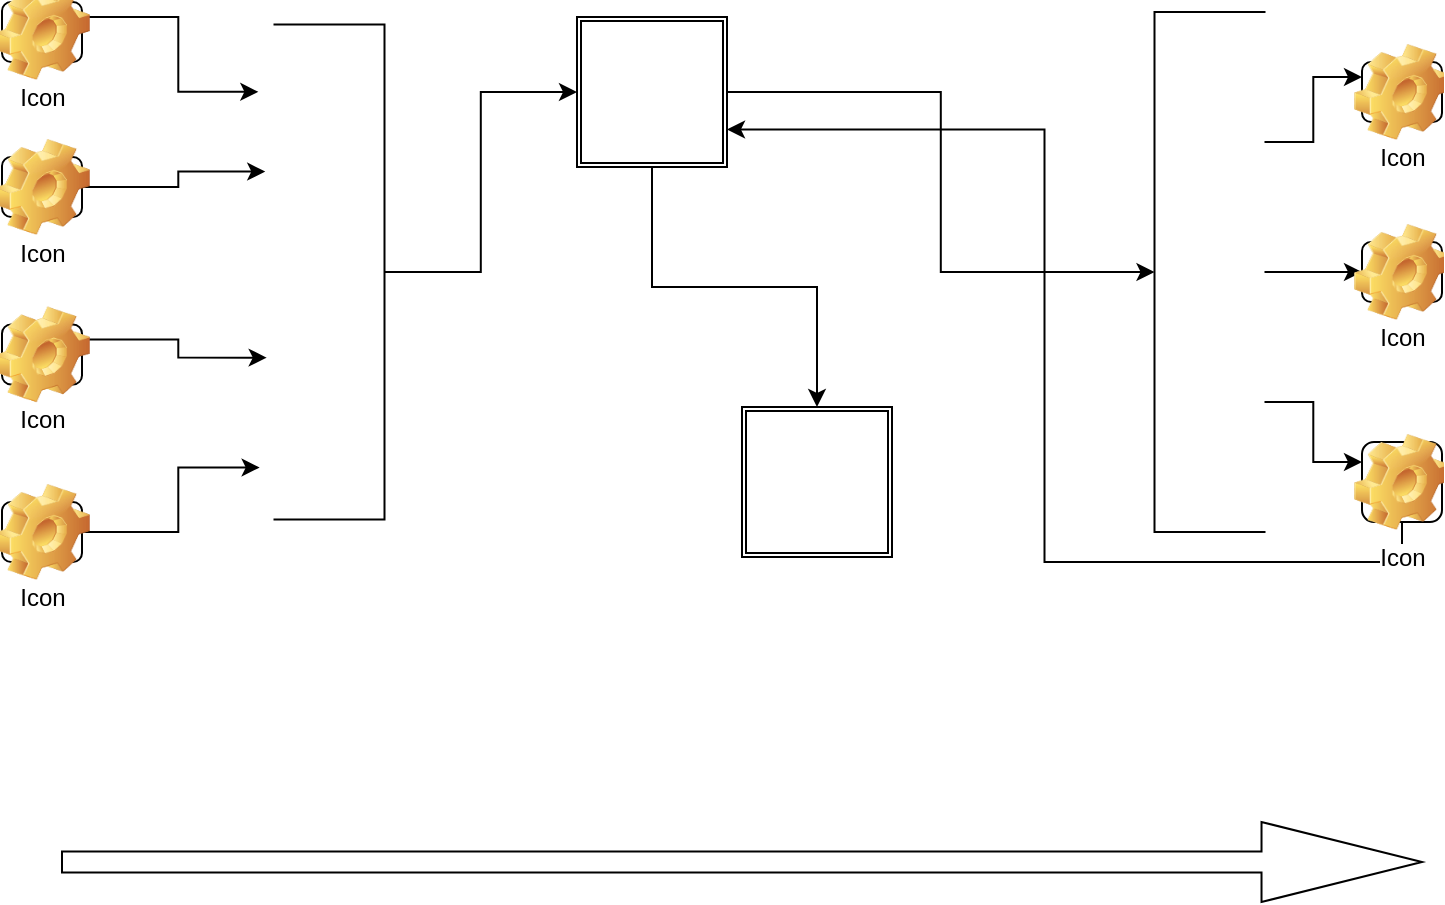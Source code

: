<mxfile version="21.7.5" type="github">
  <diagram name="Page-1" id="yl21vXkyTCCFEKCny2P4">
    <mxGraphModel dx="1354" dy="819" grid="1" gridSize="10" guides="1" tooltips="1" connect="1" arrows="1" fold="1" page="1" pageScale="1" pageWidth="850" pageHeight="1100" math="0" shadow="0">
      <root>
        <mxCell id="0" />
        <mxCell id="1" parent="0" />
        <mxCell id="gVlSr6f9WcLV7gRag2G1-42" style="edgeStyle=orthogonalEdgeStyle;rounded=0;orthogonalLoop=1;jettySize=auto;html=1;exitX=0.5;exitY=1;exitDx=0;exitDy=0;entryX=0;entryY=0.5;entryDx=0;entryDy=0;" edge="1" parent="1" source="gVlSr6f9WcLV7gRag2G1-4" target="gVlSr6f9WcLV7gRag2G1-7">
          <mxGeometry relative="1" as="geometry" />
        </mxCell>
        <mxCell id="gVlSr6f9WcLV7gRag2G1-4" value="" style="shape=partialRectangle;whiteSpace=wrap;html=1;bottom=1;right=1;left=1;top=0;fillColor=none;routingCenterX=-0.5;rotation=-90;" vertex="1" parent="1">
          <mxGeometry x="100" y="217.5" width="247.5" height="55" as="geometry" />
        </mxCell>
        <mxCell id="gVlSr6f9WcLV7gRag2G1-29" style="edgeStyle=orthogonalEdgeStyle;rounded=0;orthogonalLoop=1;jettySize=auto;html=1;exitX=0.75;exitY=0;exitDx=0;exitDy=0;entryX=0;entryY=0.25;entryDx=0;entryDy=0;" edge="1" parent="1" source="gVlSr6f9WcLV7gRag2G1-9" target="gVlSr6f9WcLV7gRag2G1-28">
          <mxGeometry relative="1" as="geometry" />
        </mxCell>
        <mxCell id="gVlSr6f9WcLV7gRag2G1-30" style="edgeStyle=orthogonalEdgeStyle;rounded=0;orthogonalLoop=1;jettySize=auto;html=1;exitX=0.5;exitY=0;exitDx=0;exitDy=0;entryX=0;entryY=0.5;entryDx=0;entryDy=0;" edge="1" parent="1" source="gVlSr6f9WcLV7gRag2G1-9" target="gVlSr6f9WcLV7gRag2G1-27">
          <mxGeometry relative="1" as="geometry" />
        </mxCell>
        <mxCell id="gVlSr6f9WcLV7gRag2G1-31" style="edgeStyle=orthogonalEdgeStyle;rounded=0;orthogonalLoop=1;jettySize=auto;html=1;exitX=0.25;exitY=0;exitDx=0;exitDy=0;entryX=0;entryY=0.25;entryDx=0;entryDy=0;" edge="1" parent="1" source="gVlSr6f9WcLV7gRag2G1-9" target="gVlSr6f9WcLV7gRag2G1-26">
          <mxGeometry relative="1" as="geometry" />
        </mxCell>
        <mxCell id="gVlSr6f9WcLV7gRag2G1-9" value="" style="shape=partialRectangle;whiteSpace=wrap;html=1;bottom=1;right=1;left=1;top=0;fillColor=none;routingCenterX=-0.5;rotation=90;" vertex="1" parent="1">
          <mxGeometry x="533.75" y="217.5" width="260" height="55" as="geometry" />
        </mxCell>
        <mxCell id="gVlSr6f9WcLV7gRag2G1-37" style="edgeStyle=orthogonalEdgeStyle;rounded=0;orthogonalLoop=1;jettySize=auto;html=1;exitX=1;exitY=0.25;exitDx=0;exitDy=0;entryX=0.864;entryY=-0.147;entryDx=0;entryDy=0;entryPerimeter=0;" edge="1" parent="1" source="gVlSr6f9WcLV7gRag2G1-10" target="gVlSr6f9WcLV7gRag2G1-4">
          <mxGeometry relative="1" as="geometry" />
        </mxCell>
        <mxCell id="gVlSr6f9WcLV7gRag2G1-10" value="Icon" style="icon;html=1;image=img/clipart/Gear_128x128.png" vertex="1" parent="1">
          <mxGeometry x="60" y="110" width="40" height="30" as="geometry" />
        </mxCell>
        <mxCell id="gVlSr6f9WcLV7gRag2G1-38" style="edgeStyle=orthogonalEdgeStyle;rounded=0;orthogonalLoop=1;jettySize=auto;html=1;exitX=1;exitY=0.5;exitDx=0;exitDy=0;entryX=0.703;entryY=-0.084;entryDx=0;entryDy=0;entryPerimeter=0;" edge="1" parent="1" source="gVlSr6f9WcLV7gRag2G1-11" target="gVlSr6f9WcLV7gRag2G1-4">
          <mxGeometry relative="1" as="geometry" />
        </mxCell>
        <mxCell id="gVlSr6f9WcLV7gRag2G1-11" value="Icon" style="icon;html=1;image=img/clipart/Gear_128x128.png" vertex="1" parent="1">
          <mxGeometry x="60" y="187.5" width="40" height="30" as="geometry" />
        </mxCell>
        <mxCell id="gVlSr6f9WcLV7gRag2G1-39" style="edgeStyle=orthogonalEdgeStyle;rounded=0;orthogonalLoop=1;jettySize=auto;html=1;exitX=1;exitY=0.25;exitDx=0;exitDy=0;entryX=0.327;entryY=-0.071;entryDx=0;entryDy=0;entryPerimeter=0;" edge="1" parent="1" source="gVlSr6f9WcLV7gRag2G1-12" target="gVlSr6f9WcLV7gRag2G1-4">
          <mxGeometry relative="1" as="geometry" />
        </mxCell>
        <mxCell id="gVlSr6f9WcLV7gRag2G1-12" value="Icon" style="icon;html=1;image=img/clipart/Gear_128x128.png" vertex="1" parent="1">
          <mxGeometry x="60" y="271.25" width="40" height="30" as="geometry" />
        </mxCell>
        <mxCell id="gVlSr6f9WcLV7gRag2G1-40" style="edgeStyle=orthogonalEdgeStyle;rounded=0;orthogonalLoop=1;jettySize=auto;html=1;exitX=1;exitY=0.5;exitDx=0;exitDy=0;entryX=0.105;entryY=-0.135;entryDx=0;entryDy=0;entryPerimeter=0;" edge="1" parent="1" source="gVlSr6f9WcLV7gRag2G1-13" target="gVlSr6f9WcLV7gRag2G1-4">
          <mxGeometry relative="1" as="geometry" />
        </mxCell>
        <mxCell id="gVlSr6f9WcLV7gRag2G1-13" value="Icon" style="icon;html=1;image=img/clipart/Gear_128x128.png" vertex="1" parent="1">
          <mxGeometry x="60" y="360" width="40" height="30" as="geometry" />
        </mxCell>
        <mxCell id="gVlSr6f9WcLV7gRag2G1-24" style="edgeStyle=orthogonalEdgeStyle;rounded=0;orthogonalLoop=1;jettySize=auto;html=1;exitX=1;exitY=0.5;exitDx=0;exitDy=0;entryX=0.5;entryY=1;entryDx=0;entryDy=0;" edge="1" parent="1" source="gVlSr6f9WcLV7gRag2G1-7" target="gVlSr6f9WcLV7gRag2G1-9">
          <mxGeometry relative="1" as="geometry" />
        </mxCell>
        <mxCell id="gVlSr6f9WcLV7gRag2G1-36" style="edgeStyle=orthogonalEdgeStyle;rounded=0;orthogonalLoop=1;jettySize=auto;html=1;exitX=0.5;exitY=1;exitDx=0;exitDy=0;entryX=0.5;entryY=0;entryDx=0;entryDy=0;" edge="1" parent="1" source="gVlSr6f9WcLV7gRag2G1-7" target="gVlSr6f9WcLV7gRag2G1-35">
          <mxGeometry relative="1" as="geometry" />
        </mxCell>
        <mxCell id="gVlSr6f9WcLV7gRag2G1-7" value="" style="shape=ext;double=1;whiteSpace=wrap;html=1;aspect=fixed;" vertex="1" parent="1">
          <mxGeometry x="347.5" y="117.5" width="75" height="75" as="geometry" />
        </mxCell>
        <mxCell id="gVlSr6f9WcLV7gRag2G1-26" value="Icon" style="icon;html=1;image=img/clipart/Gear_128x128.png" vertex="1" parent="1">
          <mxGeometry x="740" y="140" width="40" height="30" as="geometry" />
        </mxCell>
        <mxCell id="gVlSr6f9WcLV7gRag2G1-27" value="Icon" style="icon;html=1;image=img/clipart/Gear_128x128.png" vertex="1" parent="1">
          <mxGeometry x="740" y="230" width="40" height="30" as="geometry" />
        </mxCell>
        <mxCell id="gVlSr6f9WcLV7gRag2G1-34" style="edgeStyle=orthogonalEdgeStyle;rounded=0;orthogonalLoop=1;jettySize=auto;html=1;exitX=0.5;exitY=1;exitDx=0;exitDy=0;entryX=1;entryY=0.75;entryDx=0;entryDy=0;" edge="1" parent="1" source="gVlSr6f9WcLV7gRag2G1-28" target="gVlSr6f9WcLV7gRag2G1-7">
          <mxGeometry relative="1" as="geometry">
            <mxPoint x="470" y="260" as="targetPoint" />
          </mxGeometry>
        </mxCell>
        <mxCell id="gVlSr6f9WcLV7gRag2G1-28" value="Icon" style="icon;html=1;image=img/clipart/Gear_128x128.png" vertex="1" parent="1">
          <mxGeometry x="740" y="330" width="40" height="40" as="geometry" />
        </mxCell>
        <mxCell id="gVlSr6f9WcLV7gRag2G1-35" value="" style="shape=ext;double=1;whiteSpace=wrap;html=1;aspect=fixed;" vertex="1" parent="1">
          <mxGeometry x="430" y="312.5" width="75" height="75" as="geometry" />
        </mxCell>
        <mxCell id="gVlSr6f9WcLV7gRag2G1-41" value="" style="shape=singleArrow;whiteSpace=wrap;html=1;arrowWidth=0.264;arrowSize=0.118;" vertex="1" parent="1">
          <mxGeometry x="90" y="520" width="680" height="40" as="geometry" />
        </mxCell>
      </root>
    </mxGraphModel>
  </diagram>
</mxfile>
